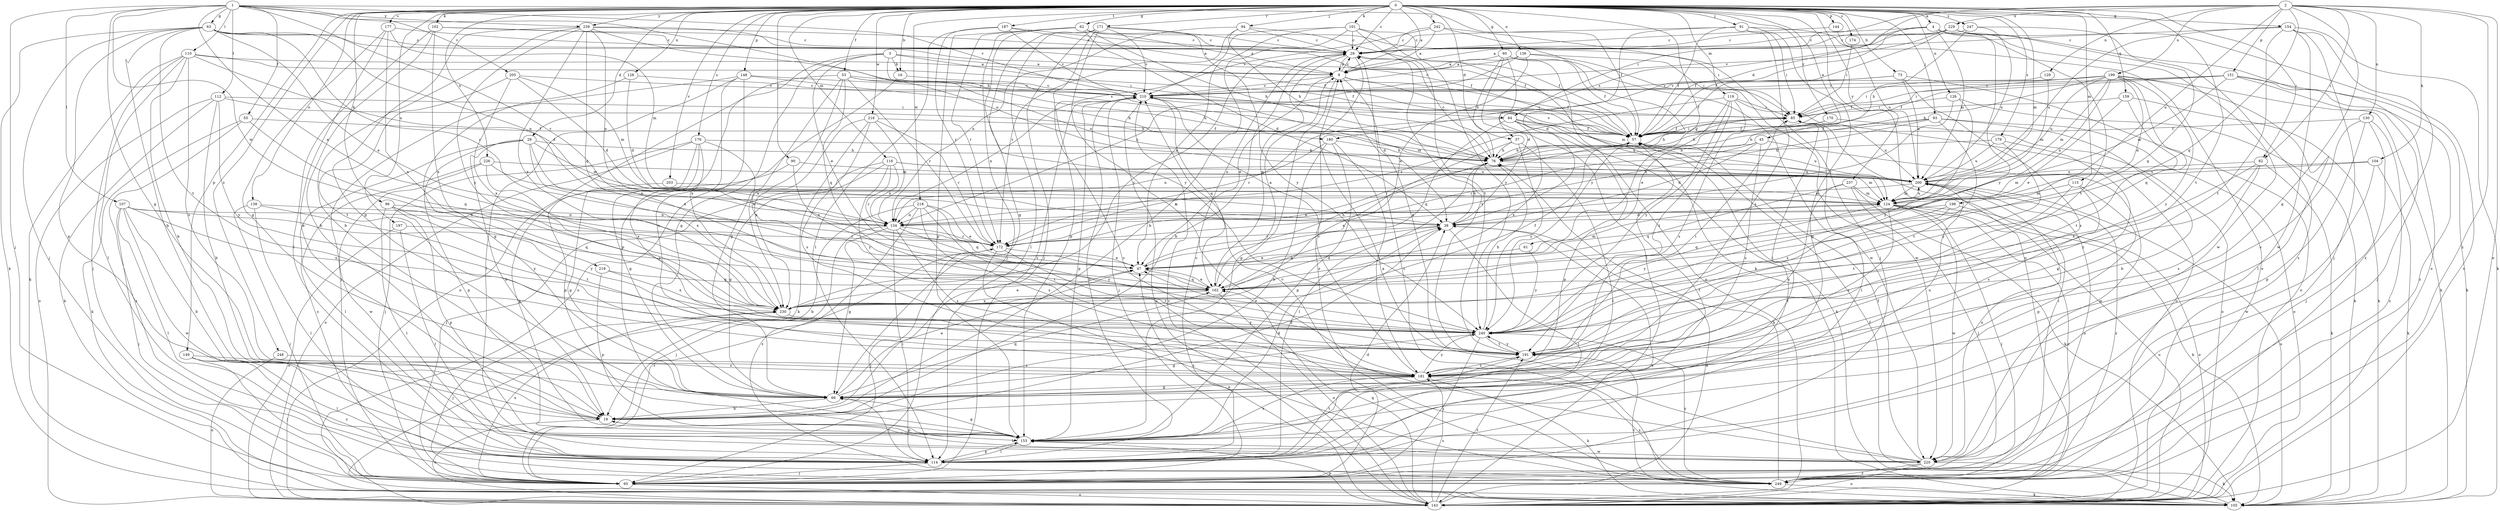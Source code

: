 strict digraph  {
0;
1;
2;
3;
4;
9;
16;
19;
28;
29;
37;
38;
45;
47;
53;
55;
57;
60;
61;
62;
63;
66;
73;
76;
82;
84;
85;
90;
91;
93;
94;
95;
96;
101;
102;
104;
105;
107;
110;
112;
114;
115;
116;
119;
124;
126;
128;
129;
130;
134;
136;
138;
143;
144;
148;
149;
151;
153;
154;
159;
162;
170;
171;
172;
174;
176;
177;
179;
180;
181;
187;
191;
197;
198;
199;
200;
203;
205;
210;
216;
218;
219;
220;
226;
229;
230;
237;
239;
240;
242;
247;
248;
249;
0 -> 4  [label=a];
0 -> 9  [label=a];
0 -> 16  [label=b];
0 -> 28  [label=c];
0 -> 29  [label=d];
0 -> 37  [label=d];
0 -> 45  [label=e];
0 -> 53  [label=f];
0 -> 60  [label=g];
0 -> 61  [label=g];
0 -> 62  [label=g];
0 -> 73  [label=h];
0 -> 82  [label=i];
0 -> 90  [label=j];
0 -> 91  [label=j];
0 -> 93  [label=j];
0 -> 94  [label=j];
0 -> 96  [label=k];
0 -> 101  [label=k];
0 -> 102  [label=k];
0 -> 115  [label=m];
0 -> 116  [label=m];
0 -> 119  [label=m];
0 -> 124  [label=m];
0 -> 126  [label=n];
0 -> 128  [label=n];
0 -> 136  [label=o];
0 -> 138  [label=o];
0 -> 143  [label=o];
0 -> 144  [label=p];
0 -> 148  [label=p];
0 -> 149  [label=p];
0 -> 154  [label=q];
0 -> 159  [label=q];
0 -> 170  [label=r];
0 -> 171  [label=r];
0 -> 174  [label=s];
0 -> 176  [label=s];
0 -> 177  [label=s];
0 -> 179  [label=s];
0 -> 187  [label=t];
0 -> 191  [label=t];
0 -> 197  [label=u];
0 -> 203  [label=v];
0 -> 216  [label=w];
0 -> 218  [label=w];
0 -> 226  [label=x];
0 -> 237  [label=y];
0 -> 239  [label=y];
0 -> 242  [label=z];
0 -> 247  [label=z];
0 -> 248  [label=z];
1 -> 47  [label=e];
1 -> 55  [label=f];
1 -> 57  [label=f];
1 -> 63  [label=g];
1 -> 66  [label=g];
1 -> 76  [label=h];
1 -> 95  [label=j];
1 -> 107  [label=l];
1 -> 110  [label=l];
1 -> 112  [label=l];
1 -> 172  [label=r];
1 -> 205  [label=v];
1 -> 210  [label=v];
1 -> 219  [label=w];
1 -> 239  [label=y];
2 -> 37  [label=d];
2 -> 66  [label=g];
2 -> 82  [label=i];
2 -> 84  [label=i];
2 -> 104  [label=k];
2 -> 129  [label=n];
2 -> 130  [label=n];
2 -> 143  [label=o];
2 -> 151  [label=p];
2 -> 162  [label=q];
2 -> 198  [label=u];
2 -> 199  [label=u];
2 -> 229  [label=x];
2 -> 249  [label=z];
3 -> 9  [label=a];
3 -> 16  [label=b];
3 -> 47  [label=e];
3 -> 66  [label=g];
3 -> 84  [label=i];
3 -> 153  [label=p];
3 -> 180  [label=s];
4 -> 28  [label=c];
4 -> 57  [label=f];
4 -> 143  [label=o];
4 -> 180  [label=s];
4 -> 191  [label=t];
4 -> 200  [label=u];
4 -> 220  [label=w];
4 -> 240  [label=y];
9 -> 28  [label=c];
9 -> 38  [label=d];
9 -> 47  [label=e];
9 -> 57  [label=f];
9 -> 124  [label=m];
9 -> 153  [label=p];
9 -> 210  [label=v];
16 -> 143  [label=o];
16 -> 210  [label=v];
19 -> 38  [label=d];
19 -> 143  [label=o];
19 -> 153  [label=p];
19 -> 210  [label=v];
28 -> 9  [label=a];
28 -> 19  [label=b];
28 -> 162  [label=q];
28 -> 191  [label=t];
28 -> 249  [label=z];
29 -> 19  [label=b];
29 -> 47  [label=e];
29 -> 76  [label=h];
29 -> 124  [label=m];
29 -> 153  [label=p];
29 -> 230  [label=x];
29 -> 249  [label=z];
37 -> 76  [label=h];
37 -> 114  [label=l];
37 -> 230  [label=x];
37 -> 240  [label=y];
38 -> 76  [label=h];
38 -> 114  [label=l];
38 -> 143  [label=o];
38 -> 162  [label=q];
38 -> 172  [label=r];
45 -> 38  [label=d];
45 -> 76  [label=h];
45 -> 172  [label=r];
45 -> 181  [label=s];
45 -> 220  [label=w];
47 -> 76  [label=h];
47 -> 124  [label=m];
47 -> 162  [label=q];
53 -> 66  [label=g];
53 -> 76  [label=h];
53 -> 143  [label=o];
53 -> 162  [label=q];
53 -> 172  [label=r];
53 -> 200  [label=u];
53 -> 210  [label=v];
53 -> 230  [label=x];
55 -> 57  [label=f];
55 -> 105  [label=k];
55 -> 162  [label=q];
55 -> 249  [label=z];
57 -> 76  [label=h];
57 -> 85  [label=i];
57 -> 172  [label=r];
57 -> 200  [label=u];
57 -> 210  [label=v];
60 -> 9  [label=a];
60 -> 38  [label=d];
60 -> 57  [label=f];
60 -> 76  [label=h];
60 -> 114  [label=l];
60 -> 143  [label=o];
60 -> 220  [label=w];
61 -> 47  [label=e];
61 -> 240  [label=y];
62 -> 9  [label=a];
62 -> 28  [label=c];
62 -> 38  [label=d];
62 -> 76  [label=h];
62 -> 85  [label=i];
62 -> 95  [label=j];
62 -> 153  [label=p];
62 -> 172  [label=r];
62 -> 240  [label=y];
63 -> 19  [label=b];
63 -> 28  [label=c];
63 -> 47  [label=e];
63 -> 57  [label=f];
63 -> 95  [label=j];
63 -> 105  [label=k];
63 -> 134  [label=n];
63 -> 153  [label=p];
63 -> 172  [label=r];
63 -> 191  [label=t];
66 -> 19  [label=b];
66 -> 47  [label=e];
66 -> 85  [label=i];
66 -> 114  [label=l];
66 -> 162  [label=q];
66 -> 200  [label=u];
73 -> 57  [label=f];
73 -> 143  [label=o];
73 -> 181  [label=s];
73 -> 200  [label=u];
73 -> 210  [label=v];
76 -> 28  [label=c];
76 -> 114  [label=l];
76 -> 200  [label=u];
82 -> 105  [label=k];
82 -> 181  [label=s];
82 -> 200  [label=u];
82 -> 230  [label=x];
82 -> 240  [label=y];
84 -> 57  [label=f];
84 -> 105  [label=k];
84 -> 153  [label=p];
84 -> 162  [label=q];
84 -> 172  [label=r];
84 -> 200  [label=u];
84 -> 230  [label=x];
85 -> 57  [label=f];
85 -> 76  [label=h];
85 -> 114  [label=l];
85 -> 200  [label=u];
90 -> 47  [label=e];
90 -> 153  [label=p];
90 -> 200  [label=u];
91 -> 28  [label=c];
91 -> 38  [label=d];
91 -> 57  [label=f];
91 -> 85  [label=i];
91 -> 143  [label=o];
91 -> 153  [label=p];
91 -> 181  [label=s];
93 -> 19  [label=b];
93 -> 57  [label=f];
93 -> 76  [label=h];
93 -> 134  [label=n];
93 -> 143  [label=o];
93 -> 191  [label=t];
94 -> 28  [label=c];
94 -> 57  [label=f];
94 -> 76  [label=h];
94 -> 134  [label=n];
94 -> 172  [label=r];
95 -> 38  [label=d];
95 -> 143  [label=o];
95 -> 172  [label=r];
95 -> 200  [label=u];
95 -> 230  [label=x];
96 -> 114  [label=l];
96 -> 134  [label=n];
96 -> 153  [label=p];
96 -> 191  [label=t];
96 -> 240  [label=y];
101 -> 19  [label=b];
101 -> 28  [label=c];
101 -> 47  [label=e];
101 -> 105  [label=k];
101 -> 153  [label=p];
101 -> 191  [label=t];
101 -> 240  [label=y];
102 -> 19  [label=b];
102 -> 28  [label=c];
102 -> 57  [label=f];
102 -> 114  [label=l];
102 -> 230  [label=x];
104 -> 105  [label=k];
104 -> 124  [label=m];
104 -> 200  [label=u];
104 -> 220  [label=w];
105 -> 57  [label=f];
105 -> 191  [label=t];
105 -> 200  [label=u];
107 -> 19  [label=b];
107 -> 95  [label=j];
107 -> 114  [label=l];
107 -> 134  [label=n];
107 -> 162  [label=q];
107 -> 220  [label=w];
107 -> 230  [label=x];
110 -> 9  [label=a];
110 -> 19  [label=b];
110 -> 38  [label=d];
110 -> 57  [label=f];
110 -> 95  [label=j];
110 -> 105  [label=k];
110 -> 114  [label=l];
110 -> 181  [label=s];
112 -> 19  [label=b];
112 -> 76  [label=h];
112 -> 85  [label=i];
112 -> 105  [label=k];
112 -> 143  [label=o];
112 -> 240  [label=y];
114 -> 28  [label=c];
114 -> 57  [label=f];
114 -> 95  [label=j];
114 -> 153  [label=p];
114 -> 191  [label=t];
114 -> 210  [label=v];
115 -> 124  [label=m];
115 -> 153  [label=p];
115 -> 181  [label=s];
115 -> 191  [label=t];
116 -> 66  [label=g];
116 -> 95  [label=j];
116 -> 124  [label=m];
116 -> 134  [label=n];
116 -> 172  [label=r];
116 -> 200  [label=u];
116 -> 240  [label=y];
119 -> 47  [label=e];
119 -> 85  [label=i];
119 -> 143  [label=o];
119 -> 172  [label=r];
119 -> 181  [label=s];
119 -> 191  [label=t];
119 -> 240  [label=y];
124 -> 38  [label=d];
124 -> 95  [label=j];
124 -> 105  [label=k];
124 -> 143  [label=o];
124 -> 181  [label=s];
124 -> 200  [label=u];
124 -> 220  [label=w];
124 -> 240  [label=y];
124 -> 249  [label=z];
126 -> 85  [label=i];
126 -> 105  [label=k];
126 -> 172  [label=r];
126 -> 240  [label=y];
128 -> 38  [label=d];
128 -> 66  [label=g];
128 -> 210  [label=v];
129 -> 124  [label=m];
129 -> 210  [label=v];
130 -> 57  [label=f];
130 -> 95  [label=j];
130 -> 153  [label=p];
130 -> 181  [label=s];
130 -> 249  [label=z];
134 -> 66  [label=g];
134 -> 95  [label=j];
134 -> 114  [label=l];
134 -> 172  [label=r];
134 -> 181  [label=s];
134 -> 240  [label=y];
136 -> 9  [label=a];
136 -> 47  [label=e];
136 -> 85  [label=i];
136 -> 134  [label=n];
136 -> 210  [label=v];
136 -> 220  [label=w];
138 -> 95  [label=j];
138 -> 114  [label=l];
138 -> 134  [label=n];
138 -> 240  [label=y];
143 -> 38  [label=d];
143 -> 47  [label=e];
143 -> 153  [label=p];
143 -> 162  [label=q];
143 -> 181  [label=s];
143 -> 191  [label=t];
143 -> 210  [label=v];
144 -> 28  [label=c];
144 -> 200  [label=u];
148 -> 76  [label=h];
148 -> 95  [label=j];
148 -> 114  [label=l];
148 -> 181  [label=s];
148 -> 210  [label=v];
148 -> 230  [label=x];
149 -> 95  [label=j];
149 -> 114  [label=l];
149 -> 181  [label=s];
149 -> 249  [label=z];
151 -> 57  [label=f];
151 -> 85  [label=i];
151 -> 95  [label=j];
151 -> 105  [label=k];
151 -> 124  [label=m];
151 -> 210  [label=v];
151 -> 249  [label=z];
153 -> 38  [label=d];
153 -> 57  [label=f];
153 -> 66  [label=g];
153 -> 114  [label=l];
153 -> 181  [label=s];
153 -> 220  [label=w];
154 -> 28  [label=c];
154 -> 95  [label=j];
154 -> 105  [label=k];
154 -> 191  [label=t];
154 -> 200  [label=u];
154 -> 220  [label=w];
154 -> 249  [label=z];
159 -> 47  [label=e];
159 -> 85  [label=i];
159 -> 105  [label=k];
159 -> 191  [label=t];
162 -> 9  [label=a];
162 -> 38  [label=d];
162 -> 47  [label=e];
162 -> 143  [label=o];
162 -> 230  [label=x];
170 -> 57  [label=f];
170 -> 76  [label=h];
170 -> 143  [label=o];
171 -> 28  [label=c];
171 -> 66  [label=g];
171 -> 95  [label=j];
171 -> 114  [label=l];
171 -> 181  [label=s];
171 -> 210  [label=v];
171 -> 240  [label=y];
171 -> 249  [label=z];
172 -> 47  [label=e];
172 -> 95  [label=j];
172 -> 191  [label=t];
172 -> 249  [label=z];
174 -> 85  [label=i];
176 -> 47  [label=e];
176 -> 66  [label=g];
176 -> 76  [label=h];
176 -> 95  [label=j];
176 -> 143  [label=o];
176 -> 153  [label=p];
176 -> 181  [label=s];
177 -> 19  [label=b];
177 -> 28  [label=c];
177 -> 66  [label=g];
177 -> 124  [label=m];
177 -> 230  [label=x];
179 -> 66  [label=g];
179 -> 76  [label=h];
179 -> 200  [label=u];
179 -> 240  [label=y];
180 -> 19  [label=b];
180 -> 76  [label=h];
180 -> 134  [label=n];
180 -> 153  [label=p];
180 -> 181  [label=s];
181 -> 66  [label=g];
181 -> 105  [label=k];
181 -> 210  [label=v];
181 -> 240  [label=y];
187 -> 9  [label=a];
187 -> 28  [label=c];
187 -> 114  [label=l];
187 -> 172  [label=r];
187 -> 210  [label=v];
191 -> 9  [label=a];
191 -> 85  [label=i];
191 -> 181  [label=s];
191 -> 240  [label=y];
197 -> 114  [label=l];
197 -> 143  [label=o];
197 -> 172  [label=r];
198 -> 134  [label=n];
198 -> 143  [label=o];
198 -> 162  [label=q];
198 -> 230  [label=x];
199 -> 38  [label=d];
199 -> 57  [label=f];
199 -> 76  [label=h];
199 -> 85  [label=i];
199 -> 105  [label=k];
199 -> 114  [label=l];
199 -> 124  [label=m];
199 -> 134  [label=n];
199 -> 162  [label=q];
199 -> 200  [label=u];
199 -> 210  [label=v];
199 -> 240  [label=y];
200 -> 124  [label=m];
200 -> 134  [label=n];
200 -> 249  [label=z];
203 -> 66  [label=g];
203 -> 124  [label=m];
205 -> 38  [label=d];
205 -> 124  [label=m];
205 -> 191  [label=t];
205 -> 210  [label=v];
205 -> 230  [label=x];
210 -> 85  [label=i];
210 -> 95  [label=j];
210 -> 124  [label=m];
210 -> 134  [label=n];
210 -> 143  [label=o];
210 -> 153  [label=p];
210 -> 162  [label=q];
216 -> 57  [label=f];
216 -> 105  [label=k];
216 -> 134  [label=n];
216 -> 172  [label=r];
216 -> 181  [label=s];
216 -> 230  [label=x];
218 -> 19  [label=b];
218 -> 47  [label=e];
218 -> 134  [label=n];
218 -> 162  [label=q];
218 -> 181  [label=s];
218 -> 191  [label=t];
218 -> 249  [label=z];
219 -> 153  [label=p];
219 -> 162  [label=q];
219 -> 230  [label=x];
220 -> 9  [label=a];
220 -> 19  [label=b];
220 -> 57  [label=f];
220 -> 105  [label=k];
220 -> 143  [label=o];
220 -> 200  [label=u];
220 -> 210  [label=v];
220 -> 249  [label=z];
226 -> 114  [label=l];
226 -> 134  [label=n];
226 -> 200  [label=u];
226 -> 220  [label=w];
226 -> 230  [label=x];
229 -> 9  [label=a];
229 -> 28  [label=c];
229 -> 57  [label=f];
229 -> 143  [label=o];
229 -> 162  [label=q];
229 -> 210  [label=v];
230 -> 28  [label=c];
230 -> 47  [label=e];
230 -> 57  [label=f];
230 -> 95  [label=j];
230 -> 240  [label=y];
237 -> 95  [label=j];
237 -> 105  [label=k];
237 -> 124  [label=m];
237 -> 162  [label=q];
237 -> 181  [label=s];
239 -> 19  [label=b];
239 -> 28  [label=c];
239 -> 57  [label=f];
239 -> 66  [label=g];
239 -> 134  [label=n];
239 -> 162  [label=q];
239 -> 200  [label=u];
239 -> 230  [label=x];
239 -> 240  [label=y];
240 -> 47  [label=e];
240 -> 66  [label=g];
240 -> 76  [label=h];
240 -> 95  [label=j];
240 -> 191  [label=t];
242 -> 9  [label=a];
242 -> 28  [label=c];
242 -> 95  [label=j];
242 -> 210  [label=v];
242 -> 240  [label=y];
247 -> 28  [label=c];
247 -> 76  [label=h];
247 -> 200  [label=u];
247 -> 249  [label=z];
248 -> 143  [label=o];
248 -> 181  [label=s];
249 -> 28  [label=c];
249 -> 76  [label=h];
249 -> 85  [label=i];
249 -> 105  [label=k];
249 -> 181  [label=s];
249 -> 240  [label=y];
}
